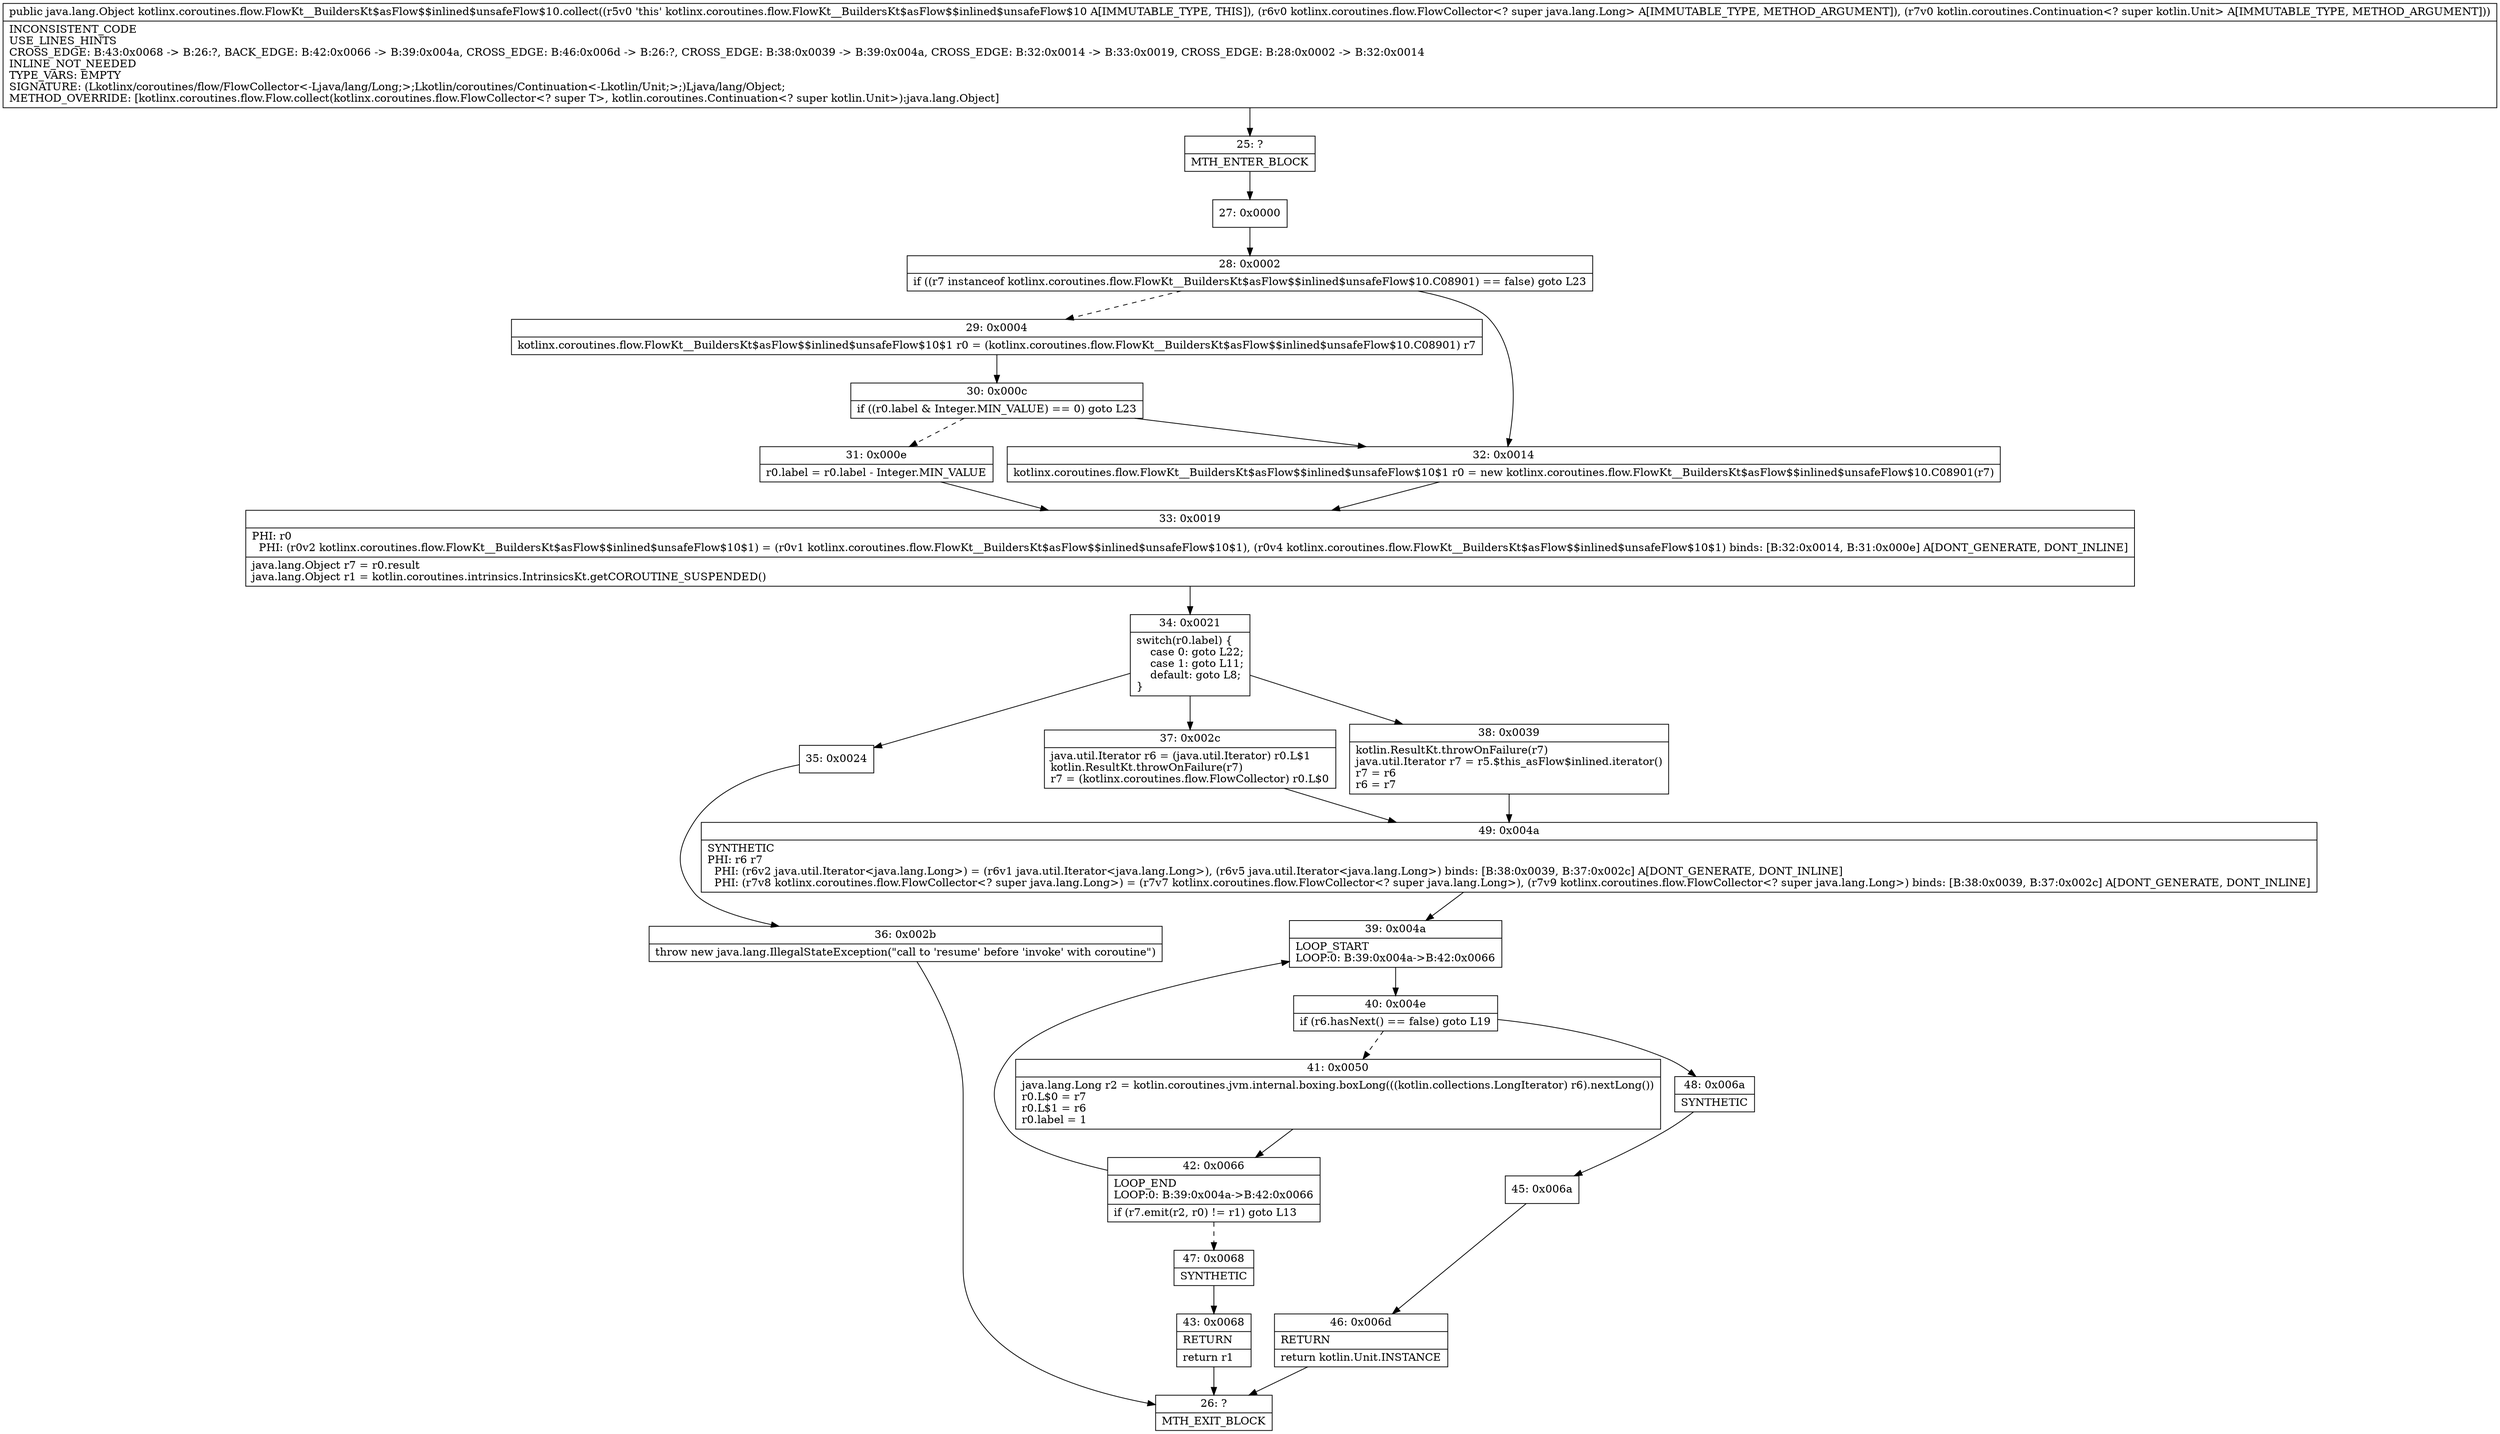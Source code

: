 digraph "CFG forkotlinx.coroutines.flow.FlowKt__BuildersKt$asFlow$$inlined$unsafeFlow$10.collect(Lkotlinx\/coroutines\/flow\/FlowCollector;Lkotlin\/coroutines\/Continuation;)Ljava\/lang\/Object;" {
Node_25 [shape=record,label="{25\:\ ?|MTH_ENTER_BLOCK\l}"];
Node_27 [shape=record,label="{27\:\ 0x0000}"];
Node_28 [shape=record,label="{28\:\ 0x0002|if ((r7 instanceof kotlinx.coroutines.flow.FlowKt__BuildersKt$asFlow$$inlined$unsafeFlow$10.C08901) == false) goto L23\l}"];
Node_29 [shape=record,label="{29\:\ 0x0004|kotlinx.coroutines.flow.FlowKt__BuildersKt$asFlow$$inlined$unsafeFlow$10$1 r0 = (kotlinx.coroutines.flow.FlowKt__BuildersKt$asFlow$$inlined$unsafeFlow$10.C08901) r7\l}"];
Node_30 [shape=record,label="{30\:\ 0x000c|if ((r0.label & Integer.MIN_VALUE) == 0) goto L23\l}"];
Node_31 [shape=record,label="{31\:\ 0x000e|r0.label = r0.label \- Integer.MIN_VALUE\l}"];
Node_33 [shape=record,label="{33\:\ 0x0019|PHI: r0 \l  PHI: (r0v2 kotlinx.coroutines.flow.FlowKt__BuildersKt$asFlow$$inlined$unsafeFlow$10$1) = (r0v1 kotlinx.coroutines.flow.FlowKt__BuildersKt$asFlow$$inlined$unsafeFlow$10$1), (r0v4 kotlinx.coroutines.flow.FlowKt__BuildersKt$asFlow$$inlined$unsafeFlow$10$1) binds: [B:32:0x0014, B:31:0x000e] A[DONT_GENERATE, DONT_INLINE]\l|java.lang.Object r7 = r0.result\ljava.lang.Object r1 = kotlin.coroutines.intrinsics.IntrinsicsKt.getCOROUTINE_SUSPENDED()\l}"];
Node_34 [shape=record,label="{34\:\ 0x0021|switch(r0.label) \{\l    case 0: goto L22;\l    case 1: goto L11;\l    default: goto L8;\l\}\l}"];
Node_35 [shape=record,label="{35\:\ 0x0024}"];
Node_36 [shape=record,label="{36\:\ 0x002b|throw new java.lang.IllegalStateException(\"call to 'resume' before 'invoke' with coroutine\")\l}"];
Node_26 [shape=record,label="{26\:\ ?|MTH_EXIT_BLOCK\l}"];
Node_37 [shape=record,label="{37\:\ 0x002c|java.util.Iterator r6 = (java.util.Iterator) r0.L$1\lkotlin.ResultKt.throwOnFailure(r7)\lr7 = (kotlinx.coroutines.flow.FlowCollector) r0.L$0\l}"];
Node_49 [shape=record,label="{49\:\ 0x004a|SYNTHETIC\lPHI: r6 r7 \l  PHI: (r6v2 java.util.Iterator\<java.lang.Long\>) = (r6v1 java.util.Iterator\<java.lang.Long\>), (r6v5 java.util.Iterator\<java.lang.Long\>) binds: [B:38:0x0039, B:37:0x002c] A[DONT_GENERATE, DONT_INLINE]\l  PHI: (r7v8 kotlinx.coroutines.flow.FlowCollector\<? super java.lang.Long\>) = (r7v7 kotlinx.coroutines.flow.FlowCollector\<? super java.lang.Long\>), (r7v9 kotlinx.coroutines.flow.FlowCollector\<? super java.lang.Long\>) binds: [B:38:0x0039, B:37:0x002c] A[DONT_GENERATE, DONT_INLINE]\l}"];
Node_39 [shape=record,label="{39\:\ 0x004a|LOOP_START\lLOOP:0: B:39:0x004a\-\>B:42:0x0066\l}"];
Node_40 [shape=record,label="{40\:\ 0x004e|if (r6.hasNext() == false) goto L19\l}"];
Node_41 [shape=record,label="{41\:\ 0x0050|java.lang.Long r2 = kotlin.coroutines.jvm.internal.boxing.boxLong(((kotlin.collections.LongIterator) r6).nextLong())\lr0.L$0 = r7\lr0.L$1 = r6\lr0.label = 1\l}"];
Node_42 [shape=record,label="{42\:\ 0x0066|LOOP_END\lLOOP:0: B:39:0x004a\-\>B:42:0x0066\l|if (r7.emit(r2, r0) != r1) goto L13\l}"];
Node_47 [shape=record,label="{47\:\ 0x0068|SYNTHETIC\l}"];
Node_43 [shape=record,label="{43\:\ 0x0068|RETURN\l|return r1\l}"];
Node_48 [shape=record,label="{48\:\ 0x006a|SYNTHETIC\l}"];
Node_45 [shape=record,label="{45\:\ 0x006a}"];
Node_46 [shape=record,label="{46\:\ 0x006d|RETURN\l|return kotlin.Unit.INSTANCE\l}"];
Node_38 [shape=record,label="{38\:\ 0x0039|kotlin.ResultKt.throwOnFailure(r7)\ljava.util.Iterator r7 = r5.$this_asFlow$inlined.iterator()\lr7 = r6\lr6 = r7\l}"];
Node_32 [shape=record,label="{32\:\ 0x0014|kotlinx.coroutines.flow.FlowKt__BuildersKt$asFlow$$inlined$unsafeFlow$10$1 r0 = new kotlinx.coroutines.flow.FlowKt__BuildersKt$asFlow$$inlined$unsafeFlow$10.C08901(r7)\l}"];
MethodNode[shape=record,label="{public java.lang.Object kotlinx.coroutines.flow.FlowKt__BuildersKt$asFlow$$inlined$unsafeFlow$10.collect((r5v0 'this' kotlinx.coroutines.flow.FlowKt__BuildersKt$asFlow$$inlined$unsafeFlow$10 A[IMMUTABLE_TYPE, THIS]), (r6v0 kotlinx.coroutines.flow.FlowCollector\<? super java.lang.Long\> A[IMMUTABLE_TYPE, METHOD_ARGUMENT]), (r7v0 kotlin.coroutines.Continuation\<? super kotlin.Unit\> A[IMMUTABLE_TYPE, METHOD_ARGUMENT]))  | INCONSISTENT_CODE\lUSE_LINES_HINTS\lCROSS_EDGE: B:43:0x0068 \-\> B:26:?, BACK_EDGE: B:42:0x0066 \-\> B:39:0x004a, CROSS_EDGE: B:46:0x006d \-\> B:26:?, CROSS_EDGE: B:38:0x0039 \-\> B:39:0x004a, CROSS_EDGE: B:32:0x0014 \-\> B:33:0x0019, CROSS_EDGE: B:28:0x0002 \-\> B:32:0x0014\lINLINE_NOT_NEEDED\lTYPE_VARS: EMPTY\lSIGNATURE: (Lkotlinx\/coroutines\/flow\/FlowCollector\<\-Ljava\/lang\/Long;\>;Lkotlin\/coroutines\/Continuation\<\-Lkotlin\/Unit;\>;)Ljava\/lang\/Object;\lMETHOD_OVERRIDE: [kotlinx.coroutines.flow.Flow.collect(kotlinx.coroutines.flow.FlowCollector\<? super T\>, kotlin.coroutines.Continuation\<? super kotlin.Unit\>):java.lang.Object]\l}"];
MethodNode -> Node_25;Node_25 -> Node_27;
Node_27 -> Node_28;
Node_28 -> Node_29[style=dashed];
Node_28 -> Node_32;
Node_29 -> Node_30;
Node_30 -> Node_31[style=dashed];
Node_30 -> Node_32;
Node_31 -> Node_33;
Node_33 -> Node_34;
Node_34 -> Node_35;
Node_34 -> Node_37;
Node_34 -> Node_38;
Node_35 -> Node_36;
Node_36 -> Node_26;
Node_37 -> Node_49;
Node_49 -> Node_39;
Node_39 -> Node_40;
Node_40 -> Node_41[style=dashed];
Node_40 -> Node_48;
Node_41 -> Node_42;
Node_42 -> Node_39;
Node_42 -> Node_47[style=dashed];
Node_47 -> Node_43;
Node_43 -> Node_26;
Node_48 -> Node_45;
Node_45 -> Node_46;
Node_46 -> Node_26;
Node_38 -> Node_49;
Node_32 -> Node_33;
}

